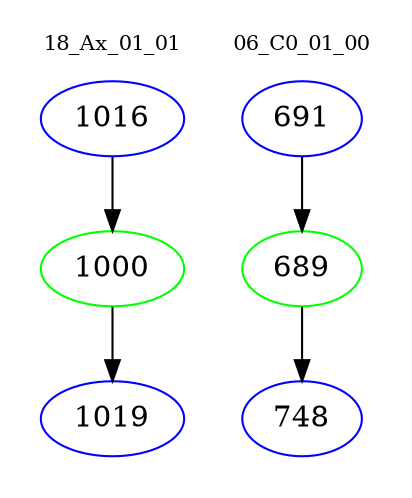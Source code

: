 digraph{
subgraph cluster_0 {
color = white
label = "18_Ax_01_01";
fontsize=10;
T0_1016 [label="1016", color="blue"]
T0_1016 -> T0_1000 [color="black"]
T0_1000 [label="1000", color="green"]
T0_1000 -> T0_1019 [color="black"]
T0_1019 [label="1019", color="blue"]
}
subgraph cluster_1 {
color = white
label = "06_C0_01_00";
fontsize=10;
T1_691 [label="691", color="blue"]
T1_691 -> T1_689 [color="black"]
T1_689 [label="689", color="green"]
T1_689 -> T1_748 [color="black"]
T1_748 [label="748", color="blue"]
}
}
